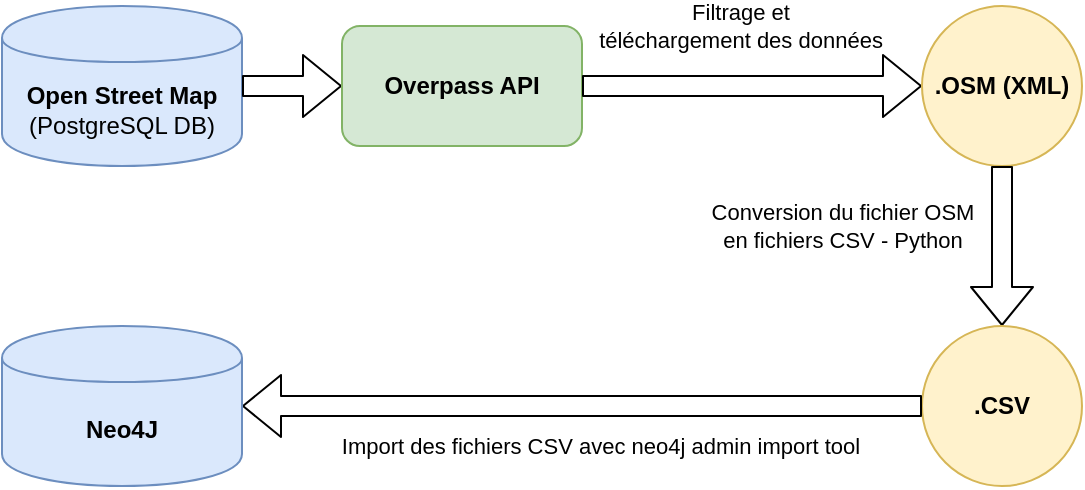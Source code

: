 <mxfile version="12.9.10" type="device"><diagram id="I3d7g7xU1f7DVZdOT2_a" name="Page-1"><mxGraphModel dx="1422" dy="762" grid="1" gridSize="10" guides="1" tooltips="1" connect="1" arrows="1" fold="1" page="1" pageScale="1" pageWidth="1100" pageHeight="850" math="0" shadow="0"><root><mxCell id="0"/><mxCell id="1" parent="0"/><mxCell id="q-B8oUs2faYrxOTqiUb6-2" value="&lt;div&gt;&lt;b&gt;Open Street Map &lt;/b&gt;&lt;br&gt;&lt;/div&gt;&lt;div&gt;(PostgreSQL DB)&lt;br&gt;&lt;/div&gt;" style="shape=cylinder;whiteSpace=wrap;html=1;boundedLbl=1;backgroundOutline=1;fillColor=#dae8fc;strokeColor=#6c8ebf;" parent="1" vertex="1"><mxGeometry x="140" y="160" width="120" height="80" as="geometry"/></mxCell><mxCell id="q-B8oUs2faYrxOTqiUb6-3" value="" style="shape=flexArrow;endArrow=classic;html=1;entryX=0;entryY=0.5;entryDx=0;entryDy=0;exitX=1;exitY=0.5;exitDx=0;exitDy=0;exitPerimeter=0;" parent="1" source="q-B8oUs2faYrxOTqiUb6-2" target="q-B8oUs2faYrxOTqiUb6-6" edge="1"><mxGeometry width="50" height="50" relative="1" as="geometry"><mxPoint x="200" y="200" as="sourcePoint"/><mxPoint x="280" y="200" as="targetPoint"/></mxGeometry></mxCell><mxCell id="q-B8oUs2faYrxOTqiUb6-6" value="&lt;b&gt;Overpass API&lt;/b&gt;" style="rounded=1;whiteSpace=wrap;html=1;fillColor=#d5e8d4;strokeColor=#82b366;" parent="1" vertex="1"><mxGeometry x="310" y="170" width="120" height="60" as="geometry"/></mxCell><mxCell id="q-B8oUs2faYrxOTqiUb6-7" value="" style="shape=flexArrow;endArrow=classic;html=1;entryX=0;entryY=0.5;entryDx=0;entryDy=0;exitX=1;exitY=0.5;exitDx=0;exitDy=0;" parent="1" source="q-B8oUs2faYrxOTqiUb6-6" target="q-B8oUs2faYrxOTqiUb6-15" edge="1"><mxGeometry width="50" height="50" relative="1" as="geometry"><mxPoint x="430" y="200" as="sourcePoint"/><mxPoint x="480" y="200" as="targetPoint"/></mxGeometry></mxCell><mxCell id="UzPiA1Zb2ImJa0KdXEmB-6" value="Filtrage et&lt;br&gt;téléchargement des données" style="edgeLabel;html=1;align=center;verticalAlign=middle;resizable=0;points=[];" parent="q-B8oUs2faYrxOTqiUb6-7" vertex="1" connectable="0"><mxGeometry x="-0.55" y="-3" relative="1" as="geometry"><mxPoint x="41" y="-33" as="offset"/></mxGeometry></mxCell><mxCell id="q-B8oUs2faYrxOTqiUb6-15" value="&lt;b&gt;.OSM (XML)&lt;/b&gt;" style="ellipse;whiteSpace=wrap;html=1;aspect=fixed;fillColor=#fff2cc;strokeColor=#d6b656;" parent="1" vertex="1"><mxGeometry x="600" y="160" width="80" height="80" as="geometry"/></mxCell><mxCell id="q-B8oUs2faYrxOTqiUb6-16" value="" style="shape=flexArrow;endArrow=classic;html=1;exitX=0.5;exitY=1;exitDx=0;exitDy=0;entryX=0.5;entryY=0;entryDx=0;entryDy=0;" parent="1" source="q-B8oUs2faYrxOTqiUb6-15" target="q-B8oUs2faYrxOTqiUb6-17" edge="1"><mxGeometry width="50" height="50" relative="1" as="geometry"><mxPoint x="480" y="359.5" as="sourcePoint"/><mxPoint x="520" y="320" as="targetPoint"/></mxGeometry></mxCell><mxCell id="UzPiA1Zb2ImJa0KdXEmB-4" value="Conversion du fichier OSM&lt;br&gt;en fichiers CSV&amp;nbsp;- Python" style="edgeLabel;html=1;align=center;verticalAlign=middle;resizable=0;points=[];" parent="q-B8oUs2faYrxOTqiUb6-16" vertex="1" connectable="0"><mxGeometry x="-0.5" relative="1" as="geometry"><mxPoint x="-80" y="10" as="offset"/></mxGeometry></mxCell><mxCell id="q-B8oUs2faYrxOTqiUb6-17" value="&lt;b&gt;.CSV&lt;/b&gt;" style="ellipse;whiteSpace=wrap;html=1;aspect=fixed;fillColor=#fff2cc;strokeColor=#d6b656;" parent="1" vertex="1"><mxGeometry x="600" y="320" width="80" height="80" as="geometry"/></mxCell><mxCell id="q-B8oUs2faYrxOTqiUb6-18" value="" style="shape=flexArrow;endArrow=classic;html=1;exitX=0;exitY=0.5;exitDx=0;exitDy=0;entryX=1;entryY=0.5;entryDx=0;entryDy=0;" parent="1" source="q-B8oUs2faYrxOTqiUb6-17" target="q-B8oUs2faYrxOTqiUb6-19" edge="1"><mxGeometry width="50" height="50" relative="1" as="geometry"><mxPoint x="300" y="359.5" as="sourcePoint"/><mxPoint x="190" y="359.5" as="targetPoint"/></mxGeometry></mxCell><mxCell id="UzPiA1Zb2ImJa0KdXEmB-5" value="Import des fichiers CSV avec neo4j admin import tool" style="edgeLabel;html=1;align=center;verticalAlign=middle;resizable=0;points=[];" parent="q-B8oUs2faYrxOTqiUb6-18" vertex="1" connectable="0"><mxGeometry x="0.269" y="2" relative="1" as="geometry"><mxPoint x="54" y="18" as="offset"/></mxGeometry></mxCell><mxCell id="q-B8oUs2faYrxOTqiUb6-19" value="&lt;b&gt;Neo4J&lt;/b&gt;" style="shape=cylinder;whiteSpace=wrap;html=1;boundedLbl=1;backgroundOutline=1;fillColor=#dae8fc;strokeColor=#6c8ebf;" parent="1" vertex="1"><mxGeometry x="140" y="320" width="120" height="80" as="geometry"/></mxCell></root></mxGraphModel></diagram></mxfile>